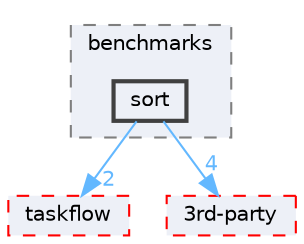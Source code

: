 digraph "external/taskflow/benchmarks/sort"
{
 // LATEX_PDF_SIZE
  bgcolor="transparent";
  edge [fontname=Helvetica,fontsize=10,labelfontname=Helvetica,labelfontsize=10];
  node [fontname=Helvetica,fontsize=10,shape=box,height=0.2,width=0.4];
  compound=true
  subgraph clusterdir_4bffbfcfd2f11ad91688b45922c5a4ae {
    graph [ bgcolor="#edf0f7", pencolor="grey50", label="benchmarks", fontname=Helvetica,fontsize=10 style="filled,dashed", URL="dir_4bffbfcfd2f11ad91688b45922c5a4ae.html",tooltip=""]
  dir_b2c17cf61a20516c46ec626c603311e8 [label="sort", fillcolor="#edf0f7", color="grey25", style="filled,bold", URL="dir_b2c17cf61a20516c46ec626c603311e8.html",tooltip=""];
  }
  dir_335c31d98076110d53a13c1a0e3daa75 [label="taskflow", fillcolor="#edf0f7", color="red", style="filled,dashed", URL="dir_335c31d98076110d53a13c1a0e3daa75.html",tooltip=""];
  dir_8a551ad5ddcada96b3faa8407baf5b5b [label="3rd-party", fillcolor="#edf0f7", color="red", style="filled,dashed", URL="dir_8a551ad5ddcada96b3faa8407baf5b5b.html",tooltip=""];
  dir_b2c17cf61a20516c46ec626c603311e8->dir_335c31d98076110d53a13c1a0e3daa75 [headlabel="2", labeldistance=1.5 headhref="dir_000672_000820.html" href="dir_000672_000820.html" color="steelblue1" fontcolor="steelblue1"];
  dir_b2c17cf61a20516c46ec626c603311e8->dir_8a551ad5ddcada96b3faa8407baf5b5b [headlabel="4", labeldistance=1.5 headhref="dir_000672_000012.html" href="dir_000672_000012.html" color="steelblue1" fontcolor="steelblue1"];
}
